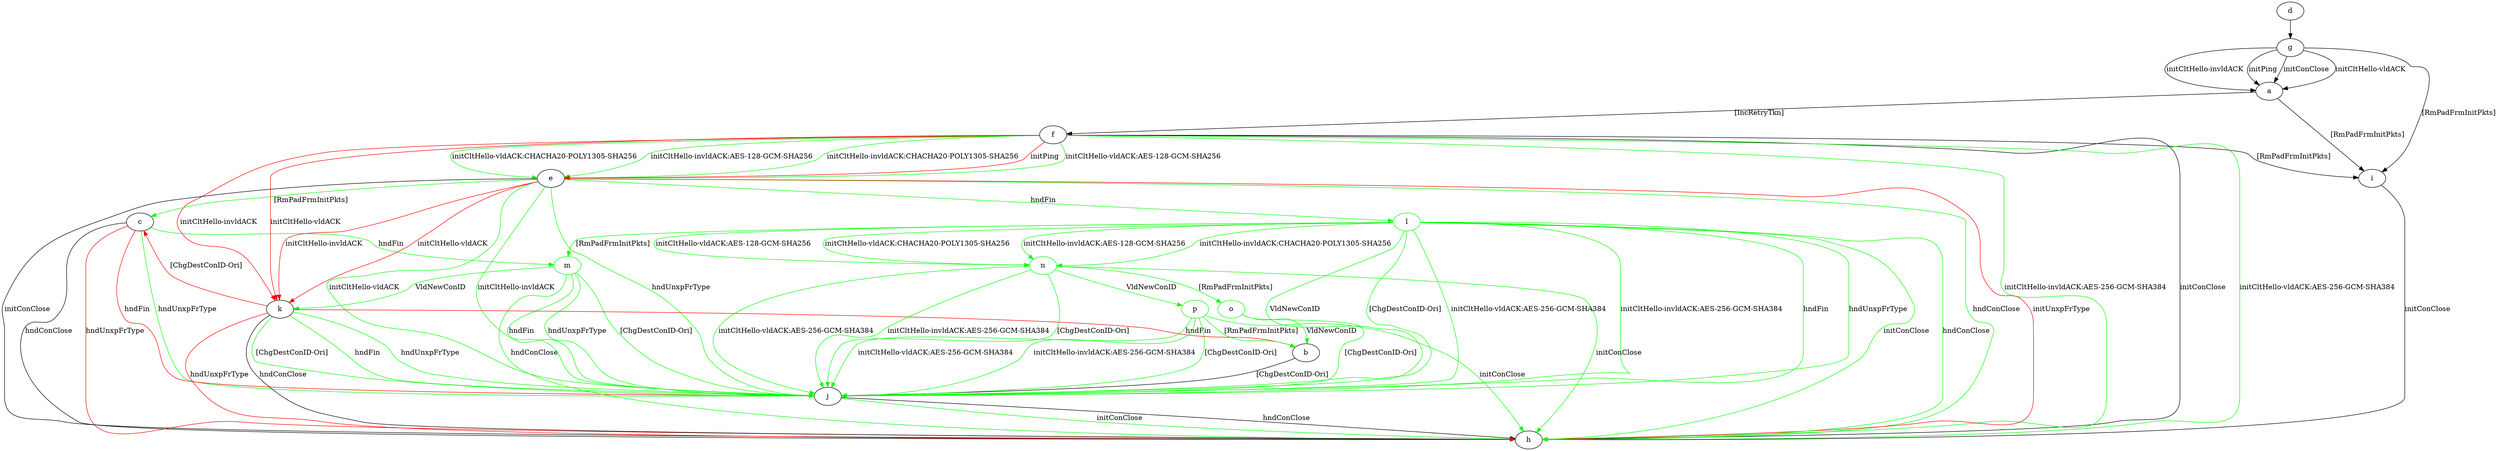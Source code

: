 digraph "" {
	a -> f	[key=0,
		label="[IncRetryTkn] "];
	a -> i	[key=0,
		label="[RmPadFrmInitPkts] "];
	b -> j	[key=0,
		label="[ChgDestConID-Ori] "];
	c -> h	[key=0,
		label="hndConClose "];
	c -> h	[key=1,
		color=red,
		label="hndUnxpFrType "];
	c -> j	[key=0,
		color=green,
		label="hndUnxpFrType "];
	c -> j	[key=1,
		color=red,
		label="hndFin "];
	m	[color=green];
	c -> m	[key=0,
		color=green,
		label="hndFin "];
	d -> g	[key=0];
	e -> c	[key=0,
		color=green,
		label="[RmPadFrmInitPkts] "];
	e -> h	[key=0,
		label="initConClose "];
	e -> h	[key=1,
		color=green,
		label="hndConClose "];
	e -> h	[key=2,
		color=red,
		label="initUnxpFrType "];
	e -> j	[key=0,
		color=green,
		label="initCltHello-vldACK "];
	e -> j	[key=1,
		color=green,
		label="initCltHello-invldACK "];
	e -> j	[key=2,
		color=green,
		label="hndUnxpFrType "];
	e -> k	[key=0,
		color=red,
		label="initCltHello-vldACK "];
	e -> k	[key=1,
		color=red,
		label="initCltHello-invldACK "];
	l	[color=green];
	e -> l	[key=0,
		color=green,
		label="hndFin "];
	f -> e	[key=0,
		color=green,
		label="initCltHello-vldACK:AES-128-GCM-SHA256 "];
	f -> e	[key=1,
		color=green,
		label="initCltHello-vldACK:CHACHA20-POLY1305-SHA256 "];
	f -> e	[key=2,
		color=green,
		label="initCltHello-invldACK:AES-128-GCM-SHA256 "];
	f -> e	[key=3,
		color=green,
		label="initCltHello-invldACK:CHACHA20-POLY1305-SHA256 "];
	f -> e	[key=4,
		color=red,
		label="initPing "];
	f -> h	[key=0,
		label="initConClose "];
	f -> h	[key=1,
		color=green,
		label="initCltHello-vldACK:AES-256-GCM-SHA384 "];
	f -> h	[key=2,
		color=green,
		label="initCltHello-invldACK:AES-256-GCM-SHA384 "];
	f -> i	[key=0,
		label="[RmPadFrmInitPkts] "];
	f -> k	[key=0,
		color=red,
		label="initCltHello-vldACK "];
	f -> k	[key=1,
		color=red,
		label="initCltHello-invldACK "];
	g -> a	[key=0,
		label="initPing "];
	g -> a	[key=1,
		label="initConClose "];
	g -> a	[key=2,
		label="initCltHello-vldACK "];
	g -> a	[key=3,
		label="initCltHello-invldACK "];
	g -> i	[key=0,
		label="[RmPadFrmInitPkts] "];
	i -> h	[key=0,
		label="initConClose "];
	j -> h	[key=0,
		label="hndConClose "];
	j -> h	[key=1,
		color=green,
		label="initConClose "];
	k -> b	[key=0,
		color=red,
		label="hndFin "];
	k -> c	[key=0,
		color=red,
		label="[ChgDestConID-Ori] "];
	k -> h	[key=0,
		label="hndConClose "];
	k -> h	[key=1,
		color=red,
		label="hndUnxpFrType "];
	k -> j	[key=0,
		color=green,
		label="hndFin "];
	k -> j	[key=1,
		color=green,
		label="hndUnxpFrType "];
	k -> j	[key=2,
		color=green,
		label="[ChgDestConID-Ori] "];
	l -> h	[key=0,
		color=green,
		label="initConClose "];
	l -> h	[key=1,
		color=green,
		label="hndConClose "];
	l -> j	[key=0,
		color=green,
		label="initCltHello-vldACK:AES-256-GCM-SHA384 "];
	l -> j	[key=1,
		color=green,
		label="initCltHello-invldACK:AES-256-GCM-SHA384 "];
	l -> j	[key=2,
		color=green,
		label="hndFin "];
	l -> j	[key=3,
		color=green,
		label="hndUnxpFrType "];
	l -> j	[key=4,
		color=green,
		label="VldNewConID "];
	l -> j	[key=5,
		color=green,
		label="[ChgDestConID-Ori] "];
	l -> m	[key=0,
		color=green,
		label="[RmPadFrmInitPkts] "];
	n	[color=green];
	l -> n	[key=0,
		color=green,
		label="initCltHello-vldACK:AES-128-GCM-SHA256 "];
	l -> n	[key=1,
		color=green,
		label="initCltHello-vldACK:CHACHA20-POLY1305-SHA256 "];
	l -> n	[key=2,
		color=green,
		label="initCltHello-invldACK:AES-128-GCM-SHA256 "];
	l -> n	[key=3,
		color=green,
		label="initCltHello-invldACK:CHACHA20-POLY1305-SHA256 "];
	m -> h	[key=0,
		color=green,
		label="hndConClose "];
	m -> j	[key=0,
		color=green,
		label="hndFin "];
	m -> j	[key=1,
		color=green,
		label="hndUnxpFrType "];
	m -> j	[key=2,
		color=green,
		label="[ChgDestConID-Ori] "];
	m -> k	[key=0,
		color=green,
		label="VldNewConID "];
	n -> h	[key=0,
		color=green,
		label="initConClose "];
	n -> j	[key=0,
		color=green,
		label="initCltHello-vldACK:AES-256-GCM-SHA384 "];
	n -> j	[key=1,
		color=green,
		label="initCltHello-invldACK:AES-256-GCM-SHA384 "];
	n -> j	[key=2,
		color=green,
		label="[ChgDestConID-Ori] "];
	o	[color=green];
	n -> o	[key=0,
		color=green,
		label="[RmPadFrmInitPkts] "];
	p	[color=green];
	n -> p	[key=0,
		color=green,
		label="VldNewConID "];
	o -> b	[key=0,
		color=green,
		label="VldNewConID "];
	o -> j	[key=0,
		color=green,
		label="[ChgDestConID-Ori] "];
	p -> b	[key=0,
		color=green,
		label="[RmPadFrmInitPkts] "];
	p -> h	[key=0,
		color=green,
		label="initConClose "];
	p -> j	[key=0,
		color=green,
		label="initCltHello-vldACK:AES-256-GCM-SHA384 "];
	p -> j	[key=1,
		color=green,
		label="initCltHello-invldACK:AES-256-GCM-SHA384 "];
	p -> j	[key=2,
		color=green,
		label="[ChgDestConID-Ori] "];
}
